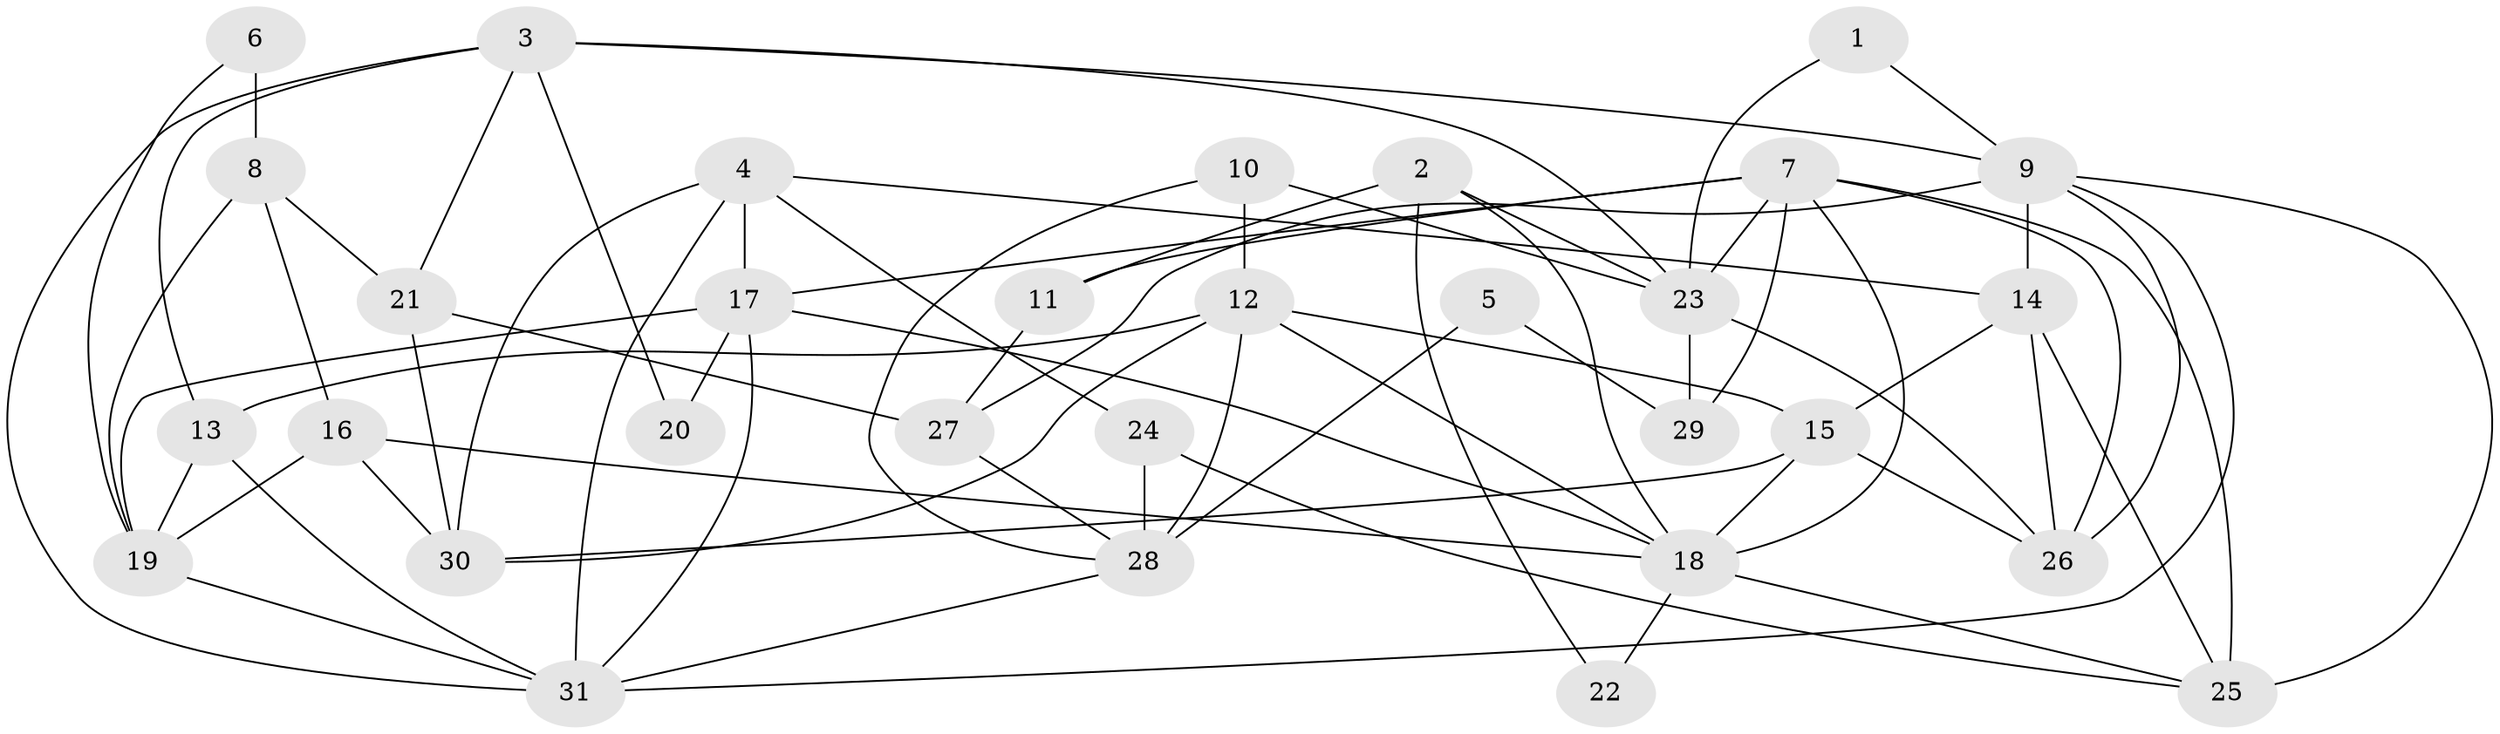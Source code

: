 // original degree distribution, {3: 0.22, 2: 0.12, 5: 0.26, 4: 0.3, 6: 0.1}
// Generated by graph-tools (version 1.1) at 2025/37/03/04/25 23:37:04]
// undirected, 31 vertices, 71 edges
graph export_dot {
  node [color=gray90,style=filled];
  1;
  2;
  3;
  4;
  5;
  6;
  7;
  8;
  9;
  10;
  11;
  12;
  13;
  14;
  15;
  16;
  17;
  18;
  19;
  20;
  21;
  22;
  23;
  24;
  25;
  26;
  27;
  28;
  29;
  30;
  31;
  1 -- 9 [weight=1.0];
  1 -- 23 [weight=1.0];
  2 -- 11 [weight=1.0];
  2 -- 18 [weight=1.0];
  2 -- 22 [weight=1.0];
  2 -- 23 [weight=1.0];
  3 -- 9 [weight=1.0];
  3 -- 13 [weight=1.0];
  3 -- 20 [weight=1.0];
  3 -- 21 [weight=1.0];
  3 -- 23 [weight=1.0];
  3 -- 31 [weight=1.0];
  4 -- 14 [weight=1.0];
  4 -- 17 [weight=1.0];
  4 -- 24 [weight=2.0];
  4 -- 30 [weight=1.0];
  4 -- 31 [weight=2.0];
  5 -- 28 [weight=1.0];
  5 -- 29 [weight=1.0];
  6 -- 8 [weight=2.0];
  6 -- 19 [weight=1.0];
  7 -- 11 [weight=1.0];
  7 -- 17 [weight=1.0];
  7 -- 18 [weight=1.0];
  7 -- 23 [weight=1.0];
  7 -- 25 [weight=1.0];
  7 -- 26 [weight=1.0];
  7 -- 29 [weight=2.0];
  8 -- 16 [weight=1.0];
  8 -- 19 [weight=1.0];
  8 -- 21 [weight=1.0];
  9 -- 14 [weight=1.0];
  9 -- 25 [weight=1.0];
  9 -- 26 [weight=1.0];
  9 -- 27 [weight=1.0];
  9 -- 31 [weight=1.0];
  10 -- 12 [weight=2.0];
  10 -- 23 [weight=1.0];
  10 -- 28 [weight=1.0];
  11 -- 27 [weight=1.0];
  12 -- 13 [weight=1.0];
  12 -- 15 [weight=1.0];
  12 -- 18 [weight=1.0];
  12 -- 28 [weight=2.0];
  12 -- 30 [weight=1.0];
  13 -- 19 [weight=1.0];
  13 -- 31 [weight=1.0];
  14 -- 15 [weight=1.0];
  14 -- 25 [weight=1.0];
  14 -- 26 [weight=2.0];
  15 -- 18 [weight=1.0];
  15 -- 26 [weight=1.0];
  15 -- 30 [weight=1.0];
  16 -- 18 [weight=1.0];
  16 -- 19 [weight=1.0];
  16 -- 30 [weight=2.0];
  17 -- 18 [weight=1.0];
  17 -- 19 [weight=1.0];
  17 -- 20 [weight=1.0];
  17 -- 31 [weight=1.0];
  18 -- 22 [weight=1.0];
  18 -- 25 [weight=1.0];
  19 -- 31 [weight=1.0];
  21 -- 27 [weight=1.0];
  21 -- 30 [weight=1.0];
  23 -- 26 [weight=1.0];
  23 -- 29 [weight=1.0];
  24 -- 25 [weight=1.0];
  24 -- 28 [weight=1.0];
  27 -- 28 [weight=1.0];
  28 -- 31 [weight=1.0];
}

